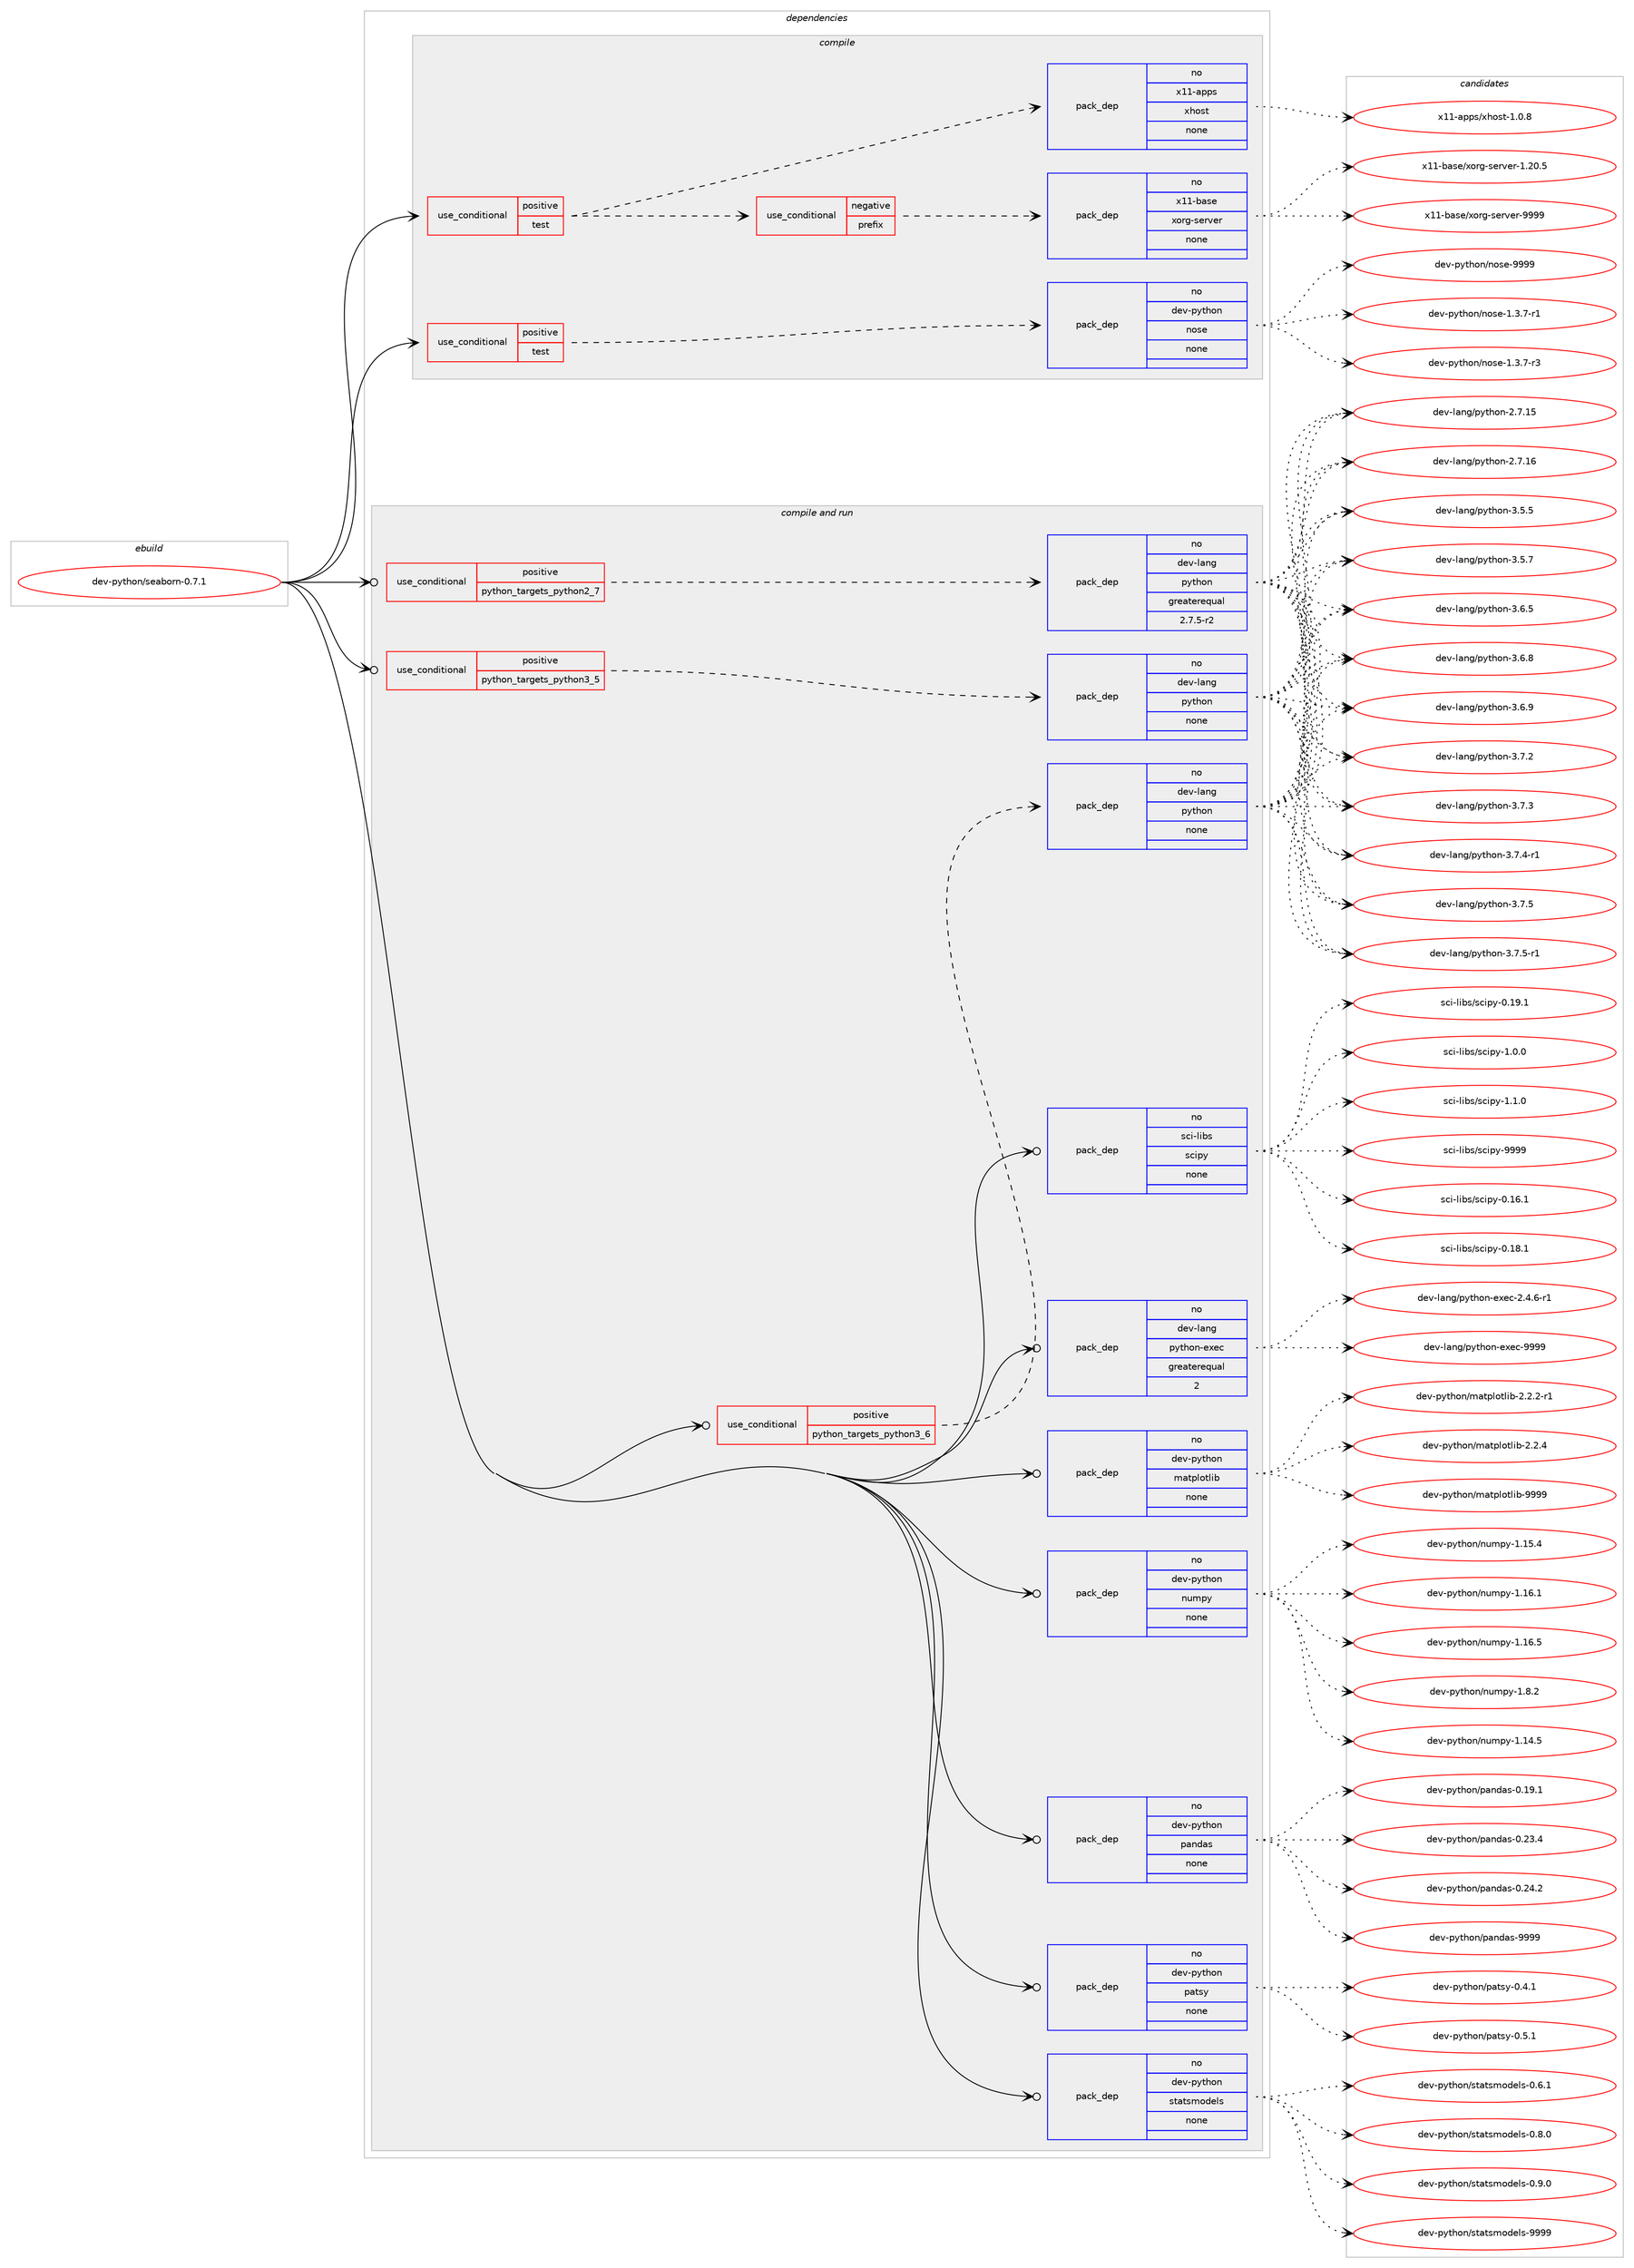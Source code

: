 digraph prolog {

# *************
# Graph options
# *************

newrank=true;
concentrate=true;
compound=true;
graph [rankdir=LR,fontname=Helvetica,fontsize=10,ranksep=1.5];#, ranksep=2.5, nodesep=0.2];
edge  [arrowhead=vee];
node  [fontname=Helvetica,fontsize=10];

# **********
# The ebuild
# **********

subgraph cluster_leftcol {
color=gray;
rank=same;
label=<<i>ebuild</i>>;
id [label="dev-python/seaborn-0.7.1", color=red, width=4, href="../dev-python/seaborn-0.7.1.svg"];
}

# ****************
# The dependencies
# ****************

subgraph cluster_midcol {
color=gray;
label=<<i>dependencies</i>>;
subgraph cluster_compile {
fillcolor="#eeeeee";
style=filled;
label=<<i>compile</i>>;
subgraph cond149078 {
dependency636479 [label=<<TABLE BORDER="0" CELLBORDER="1" CELLSPACING="0" CELLPADDING="4"><TR><TD ROWSPAN="3" CELLPADDING="10">use_conditional</TD></TR><TR><TD>positive</TD></TR><TR><TD>test</TD></TR></TABLE>>, shape=none, color=red];
subgraph cond149079 {
dependency636480 [label=<<TABLE BORDER="0" CELLBORDER="1" CELLSPACING="0" CELLPADDING="4"><TR><TD ROWSPAN="3" CELLPADDING="10">use_conditional</TD></TR><TR><TD>negative</TD></TR><TR><TD>prefix</TD></TR></TABLE>>, shape=none, color=red];
subgraph pack475520 {
dependency636481 [label=<<TABLE BORDER="0" CELLBORDER="1" CELLSPACING="0" CELLPADDING="4" WIDTH="220"><TR><TD ROWSPAN="6" CELLPADDING="30">pack_dep</TD></TR><TR><TD WIDTH="110">no</TD></TR><TR><TD>x11-base</TD></TR><TR><TD>xorg-server</TD></TR><TR><TD>none</TD></TR><TR><TD></TD></TR></TABLE>>, shape=none, color=blue];
}
dependency636480:e -> dependency636481:w [weight=20,style="dashed",arrowhead="vee"];
}
dependency636479:e -> dependency636480:w [weight=20,style="dashed",arrowhead="vee"];
subgraph pack475521 {
dependency636482 [label=<<TABLE BORDER="0" CELLBORDER="1" CELLSPACING="0" CELLPADDING="4" WIDTH="220"><TR><TD ROWSPAN="6" CELLPADDING="30">pack_dep</TD></TR><TR><TD WIDTH="110">no</TD></TR><TR><TD>x11-apps</TD></TR><TR><TD>xhost</TD></TR><TR><TD>none</TD></TR><TR><TD></TD></TR></TABLE>>, shape=none, color=blue];
}
dependency636479:e -> dependency636482:w [weight=20,style="dashed",arrowhead="vee"];
}
id:e -> dependency636479:w [weight=20,style="solid",arrowhead="vee"];
subgraph cond149080 {
dependency636483 [label=<<TABLE BORDER="0" CELLBORDER="1" CELLSPACING="0" CELLPADDING="4"><TR><TD ROWSPAN="3" CELLPADDING="10">use_conditional</TD></TR><TR><TD>positive</TD></TR><TR><TD>test</TD></TR></TABLE>>, shape=none, color=red];
subgraph pack475522 {
dependency636484 [label=<<TABLE BORDER="0" CELLBORDER="1" CELLSPACING="0" CELLPADDING="4" WIDTH="220"><TR><TD ROWSPAN="6" CELLPADDING="30">pack_dep</TD></TR><TR><TD WIDTH="110">no</TD></TR><TR><TD>dev-python</TD></TR><TR><TD>nose</TD></TR><TR><TD>none</TD></TR><TR><TD></TD></TR></TABLE>>, shape=none, color=blue];
}
dependency636483:e -> dependency636484:w [weight=20,style="dashed",arrowhead="vee"];
}
id:e -> dependency636483:w [weight=20,style="solid",arrowhead="vee"];
}
subgraph cluster_compileandrun {
fillcolor="#eeeeee";
style=filled;
label=<<i>compile and run</i>>;
subgraph cond149081 {
dependency636485 [label=<<TABLE BORDER="0" CELLBORDER="1" CELLSPACING="0" CELLPADDING="4"><TR><TD ROWSPAN="3" CELLPADDING="10">use_conditional</TD></TR><TR><TD>positive</TD></TR><TR><TD>python_targets_python2_7</TD></TR></TABLE>>, shape=none, color=red];
subgraph pack475523 {
dependency636486 [label=<<TABLE BORDER="0" CELLBORDER="1" CELLSPACING="0" CELLPADDING="4" WIDTH="220"><TR><TD ROWSPAN="6" CELLPADDING="30">pack_dep</TD></TR><TR><TD WIDTH="110">no</TD></TR><TR><TD>dev-lang</TD></TR><TR><TD>python</TD></TR><TR><TD>greaterequal</TD></TR><TR><TD>2.7.5-r2</TD></TR></TABLE>>, shape=none, color=blue];
}
dependency636485:e -> dependency636486:w [weight=20,style="dashed",arrowhead="vee"];
}
id:e -> dependency636485:w [weight=20,style="solid",arrowhead="odotvee"];
subgraph cond149082 {
dependency636487 [label=<<TABLE BORDER="0" CELLBORDER="1" CELLSPACING="0" CELLPADDING="4"><TR><TD ROWSPAN="3" CELLPADDING="10">use_conditional</TD></TR><TR><TD>positive</TD></TR><TR><TD>python_targets_python3_5</TD></TR></TABLE>>, shape=none, color=red];
subgraph pack475524 {
dependency636488 [label=<<TABLE BORDER="0" CELLBORDER="1" CELLSPACING="0" CELLPADDING="4" WIDTH="220"><TR><TD ROWSPAN="6" CELLPADDING="30">pack_dep</TD></TR><TR><TD WIDTH="110">no</TD></TR><TR><TD>dev-lang</TD></TR><TR><TD>python</TD></TR><TR><TD>none</TD></TR><TR><TD></TD></TR></TABLE>>, shape=none, color=blue];
}
dependency636487:e -> dependency636488:w [weight=20,style="dashed",arrowhead="vee"];
}
id:e -> dependency636487:w [weight=20,style="solid",arrowhead="odotvee"];
subgraph cond149083 {
dependency636489 [label=<<TABLE BORDER="0" CELLBORDER="1" CELLSPACING="0" CELLPADDING="4"><TR><TD ROWSPAN="3" CELLPADDING="10">use_conditional</TD></TR><TR><TD>positive</TD></TR><TR><TD>python_targets_python3_6</TD></TR></TABLE>>, shape=none, color=red];
subgraph pack475525 {
dependency636490 [label=<<TABLE BORDER="0" CELLBORDER="1" CELLSPACING="0" CELLPADDING="4" WIDTH="220"><TR><TD ROWSPAN="6" CELLPADDING="30">pack_dep</TD></TR><TR><TD WIDTH="110">no</TD></TR><TR><TD>dev-lang</TD></TR><TR><TD>python</TD></TR><TR><TD>none</TD></TR><TR><TD></TD></TR></TABLE>>, shape=none, color=blue];
}
dependency636489:e -> dependency636490:w [weight=20,style="dashed",arrowhead="vee"];
}
id:e -> dependency636489:w [weight=20,style="solid",arrowhead="odotvee"];
subgraph pack475526 {
dependency636491 [label=<<TABLE BORDER="0" CELLBORDER="1" CELLSPACING="0" CELLPADDING="4" WIDTH="220"><TR><TD ROWSPAN="6" CELLPADDING="30">pack_dep</TD></TR><TR><TD WIDTH="110">no</TD></TR><TR><TD>dev-lang</TD></TR><TR><TD>python-exec</TD></TR><TR><TD>greaterequal</TD></TR><TR><TD>2</TD></TR></TABLE>>, shape=none, color=blue];
}
id:e -> dependency636491:w [weight=20,style="solid",arrowhead="odotvee"];
subgraph pack475527 {
dependency636492 [label=<<TABLE BORDER="0" CELLBORDER="1" CELLSPACING="0" CELLPADDING="4" WIDTH="220"><TR><TD ROWSPAN="6" CELLPADDING="30">pack_dep</TD></TR><TR><TD WIDTH="110">no</TD></TR><TR><TD>dev-python</TD></TR><TR><TD>matplotlib</TD></TR><TR><TD>none</TD></TR><TR><TD></TD></TR></TABLE>>, shape=none, color=blue];
}
id:e -> dependency636492:w [weight=20,style="solid",arrowhead="odotvee"];
subgraph pack475528 {
dependency636493 [label=<<TABLE BORDER="0" CELLBORDER="1" CELLSPACING="0" CELLPADDING="4" WIDTH="220"><TR><TD ROWSPAN="6" CELLPADDING="30">pack_dep</TD></TR><TR><TD WIDTH="110">no</TD></TR><TR><TD>dev-python</TD></TR><TR><TD>numpy</TD></TR><TR><TD>none</TD></TR><TR><TD></TD></TR></TABLE>>, shape=none, color=blue];
}
id:e -> dependency636493:w [weight=20,style="solid",arrowhead="odotvee"];
subgraph pack475529 {
dependency636494 [label=<<TABLE BORDER="0" CELLBORDER="1" CELLSPACING="0" CELLPADDING="4" WIDTH="220"><TR><TD ROWSPAN="6" CELLPADDING="30">pack_dep</TD></TR><TR><TD WIDTH="110">no</TD></TR><TR><TD>dev-python</TD></TR><TR><TD>pandas</TD></TR><TR><TD>none</TD></TR><TR><TD></TD></TR></TABLE>>, shape=none, color=blue];
}
id:e -> dependency636494:w [weight=20,style="solid",arrowhead="odotvee"];
subgraph pack475530 {
dependency636495 [label=<<TABLE BORDER="0" CELLBORDER="1" CELLSPACING="0" CELLPADDING="4" WIDTH="220"><TR><TD ROWSPAN="6" CELLPADDING="30">pack_dep</TD></TR><TR><TD WIDTH="110">no</TD></TR><TR><TD>dev-python</TD></TR><TR><TD>patsy</TD></TR><TR><TD>none</TD></TR><TR><TD></TD></TR></TABLE>>, shape=none, color=blue];
}
id:e -> dependency636495:w [weight=20,style="solid",arrowhead="odotvee"];
subgraph pack475531 {
dependency636496 [label=<<TABLE BORDER="0" CELLBORDER="1" CELLSPACING="0" CELLPADDING="4" WIDTH="220"><TR><TD ROWSPAN="6" CELLPADDING="30">pack_dep</TD></TR><TR><TD WIDTH="110">no</TD></TR><TR><TD>dev-python</TD></TR><TR><TD>statsmodels</TD></TR><TR><TD>none</TD></TR><TR><TD></TD></TR></TABLE>>, shape=none, color=blue];
}
id:e -> dependency636496:w [weight=20,style="solid",arrowhead="odotvee"];
subgraph pack475532 {
dependency636497 [label=<<TABLE BORDER="0" CELLBORDER="1" CELLSPACING="0" CELLPADDING="4" WIDTH="220"><TR><TD ROWSPAN="6" CELLPADDING="30">pack_dep</TD></TR><TR><TD WIDTH="110">no</TD></TR><TR><TD>sci-libs</TD></TR><TR><TD>scipy</TD></TR><TR><TD>none</TD></TR><TR><TD></TD></TR></TABLE>>, shape=none, color=blue];
}
id:e -> dependency636497:w [weight=20,style="solid",arrowhead="odotvee"];
}
subgraph cluster_run {
fillcolor="#eeeeee";
style=filled;
label=<<i>run</i>>;
}
}

# **************
# The candidates
# **************

subgraph cluster_choices {
rank=same;
color=gray;
label=<<i>candidates</i>>;

subgraph choice475520 {
color=black;
nodesep=1;
choice1204949459897115101471201111141034511510111411810111445494650484653 [label="x11-base/xorg-server-1.20.5", color=red, width=4,href="../x11-base/xorg-server-1.20.5.svg"];
choice120494945989711510147120111114103451151011141181011144557575757 [label="x11-base/xorg-server-9999", color=red, width=4,href="../x11-base/xorg-server-9999.svg"];
dependency636481:e -> choice1204949459897115101471201111141034511510111411810111445494650484653:w [style=dotted,weight="100"];
dependency636481:e -> choice120494945989711510147120111114103451151011141181011144557575757:w [style=dotted,weight="100"];
}
subgraph choice475521 {
color=black;
nodesep=1;
choice1204949459711211211547120104111115116454946484656 [label="x11-apps/xhost-1.0.8", color=red, width=4,href="../x11-apps/xhost-1.0.8.svg"];
dependency636482:e -> choice1204949459711211211547120104111115116454946484656:w [style=dotted,weight="100"];
}
subgraph choice475522 {
color=black;
nodesep=1;
choice10010111845112121116104111110471101111151014549465146554511449 [label="dev-python/nose-1.3.7-r1", color=red, width=4,href="../dev-python/nose-1.3.7-r1.svg"];
choice10010111845112121116104111110471101111151014549465146554511451 [label="dev-python/nose-1.3.7-r3", color=red, width=4,href="../dev-python/nose-1.3.7-r3.svg"];
choice10010111845112121116104111110471101111151014557575757 [label="dev-python/nose-9999", color=red, width=4,href="../dev-python/nose-9999.svg"];
dependency636484:e -> choice10010111845112121116104111110471101111151014549465146554511449:w [style=dotted,weight="100"];
dependency636484:e -> choice10010111845112121116104111110471101111151014549465146554511451:w [style=dotted,weight="100"];
dependency636484:e -> choice10010111845112121116104111110471101111151014557575757:w [style=dotted,weight="100"];
}
subgraph choice475523 {
color=black;
nodesep=1;
choice10010111845108971101034711212111610411111045504655464953 [label="dev-lang/python-2.7.15", color=red, width=4,href="../dev-lang/python-2.7.15.svg"];
choice10010111845108971101034711212111610411111045504655464954 [label="dev-lang/python-2.7.16", color=red, width=4,href="../dev-lang/python-2.7.16.svg"];
choice100101118451089711010347112121116104111110455146534653 [label="dev-lang/python-3.5.5", color=red, width=4,href="../dev-lang/python-3.5.5.svg"];
choice100101118451089711010347112121116104111110455146534655 [label="dev-lang/python-3.5.7", color=red, width=4,href="../dev-lang/python-3.5.7.svg"];
choice100101118451089711010347112121116104111110455146544653 [label="dev-lang/python-3.6.5", color=red, width=4,href="../dev-lang/python-3.6.5.svg"];
choice100101118451089711010347112121116104111110455146544656 [label="dev-lang/python-3.6.8", color=red, width=4,href="../dev-lang/python-3.6.8.svg"];
choice100101118451089711010347112121116104111110455146544657 [label="dev-lang/python-3.6.9", color=red, width=4,href="../dev-lang/python-3.6.9.svg"];
choice100101118451089711010347112121116104111110455146554650 [label="dev-lang/python-3.7.2", color=red, width=4,href="../dev-lang/python-3.7.2.svg"];
choice100101118451089711010347112121116104111110455146554651 [label="dev-lang/python-3.7.3", color=red, width=4,href="../dev-lang/python-3.7.3.svg"];
choice1001011184510897110103471121211161041111104551465546524511449 [label="dev-lang/python-3.7.4-r1", color=red, width=4,href="../dev-lang/python-3.7.4-r1.svg"];
choice100101118451089711010347112121116104111110455146554653 [label="dev-lang/python-3.7.5", color=red, width=4,href="../dev-lang/python-3.7.5.svg"];
choice1001011184510897110103471121211161041111104551465546534511449 [label="dev-lang/python-3.7.5-r1", color=red, width=4,href="../dev-lang/python-3.7.5-r1.svg"];
dependency636486:e -> choice10010111845108971101034711212111610411111045504655464953:w [style=dotted,weight="100"];
dependency636486:e -> choice10010111845108971101034711212111610411111045504655464954:w [style=dotted,weight="100"];
dependency636486:e -> choice100101118451089711010347112121116104111110455146534653:w [style=dotted,weight="100"];
dependency636486:e -> choice100101118451089711010347112121116104111110455146534655:w [style=dotted,weight="100"];
dependency636486:e -> choice100101118451089711010347112121116104111110455146544653:w [style=dotted,weight="100"];
dependency636486:e -> choice100101118451089711010347112121116104111110455146544656:w [style=dotted,weight="100"];
dependency636486:e -> choice100101118451089711010347112121116104111110455146544657:w [style=dotted,weight="100"];
dependency636486:e -> choice100101118451089711010347112121116104111110455146554650:w [style=dotted,weight="100"];
dependency636486:e -> choice100101118451089711010347112121116104111110455146554651:w [style=dotted,weight="100"];
dependency636486:e -> choice1001011184510897110103471121211161041111104551465546524511449:w [style=dotted,weight="100"];
dependency636486:e -> choice100101118451089711010347112121116104111110455146554653:w [style=dotted,weight="100"];
dependency636486:e -> choice1001011184510897110103471121211161041111104551465546534511449:w [style=dotted,weight="100"];
}
subgraph choice475524 {
color=black;
nodesep=1;
choice10010111845108971101034711212111610411111045504655464953 [label="dev-lang/python-2.7.15", color=red, width=4,href="../dev-lang/python-2.7.15.svg"];
choice10010111845108971101034711212111610411111045504655464954 [label="dev-lang/python-2.7.16", color=red, width=4,href="../dev-lang/python-2.7.16.svg"];
choice100101118451089711010347112121116104111110455146534653 [label="dev-lang/python-3.5.5", color=red, width=4,href="../dev-lang/python-3.5.5.svg"];
choice100101118451089711010347112121116104111110455146534655 [label="dev-lang/python-3.5.7", color=red, width=4,href="../dev-lang/python-3.5.7.svg"];
choice100101118451089711010347112121116104111110455146544653 [label="dev-lang/python-3.6.5", color=red, width=4,href="../dev-lang/python-3.6.5.svg"];
choice100101118451089711010347112121116104111110455146544656 [label="dev-lang/python-3.6.8", color=red, width=4,href="../dev-lang/python-3.6.8.svg"];
choice100101118451089711010347112121116104111110455146544657 [label="dev-lang/python-3.6.9", color=red, width=4,href="../dev-lang/python-3.6.9.svg"];
choice100101118451089711010347112121116104111110455146554650 [label="dev-lang/python-3.7.2", color=red, width=4,href="../dev-lang/python-3.7.2.svg"];
choice100101118451089711010347112121116104111110455146554651 [label="dev-lang/python-3.7.3", color=red, width=4,href="../dev-lang/python-3.7.3.svg"];
choice1001011184510897110103471121211161041111104551465546524511449 [label="dev-lang/python-3.7.4-r1", color=red, width=4,href="../dev-lang/python-3.7.4-r1.svg"];
choice100101118451089711010347112121116104111110455146554653 [label="dev-lang/python-3.7.5", color=red, width=4,href="../dev-lang/python-3.7.5.svg"];
choice1001011184510897110103471121211161041111104551465546534511449 [label="dev-lang/python-3.7.5-r1", color=red, width=4,href="../dev-lang/python-3.7.5-r1.svg"];
dependency636488:e -> choice10010111845108971101034711212111610411111045504655464953:w [style=dotted,weight="100"];
dependency636488:e -> choice10010111845108971101034711212111610411111045504655464954:w [style=dotted,weight="100"];
dependency636488:e -> choice100101118451089711010347112121116104111110455146534653:w [style=dotted,weight="100"];
dependency636488:e -> choice100101118451089711010347112121116104111110455146534655:w [style=dotted,weight="100"];
dependency636488:e -> choice100101118451089711010347112121116104111110455146544653:w [style=dotted,weight="100"];
dependency636488:e -> choice100101118451089711010347112121116104111110455146544656:w [style=dotted,weight="100"];
dependency636488:e -> choice100101118451089711010347112121116104111110455146544657:w [style=dotted,weight="100"];
dependency636488:e -> choice100101118451089711010347112121116104111110455146554650:w [style=dotted,weight="100"];
dependency636488:e -> choice100101118451089711010347112121116104111110455146554651:w [style=dotted,weight="100"];
dependency636488:e -> choice1001011184510897110103471121211161041111104551465546524511449:w [style=dotted,weight="100"];
dependency636488:e -> choice100101118451089711010347112121116104111110455146554653:w [style=dotted,weight="100"];
dependency636488:e -> choice1001011184510897110103471121211161041111104551465546534511449:w [style=dotted,weight="100"];
}
subgraph choice475525 {
color=black;
nodesep=1;
choice10010111845108971101034711212111610411111045504655464953 [label="dev-lang/python-2.7.15", color=red, width=4,href="../dev-lang/python-2.7.15.svg"];
choice10010111845108971101034711212111610411111045504655464954 [label="dev-lang/python-2.7.16", color=red, width=4,href="../dev-lang/python-2.7.16.svg"];
choice100101118451089711010347112121116104111110455146534653 [label="dev-lang/python-3.5.5", color=red, width=4,href="../dev-lang/python-3.5.5.svg"];
choice100101118451089711010347112121116104111110455146534655 [label="dev-lang/python-3.5.7", color=red, width=4,href="../dev-lang/python-3.5.7.svg"];
choice100101118451089711010347112121116104111110455146544653 [label="dev-lang/python-3.6.5", color=red, width=4,href="../dev-lang/python-3.6.5.svg"];
choice100101118451089711010347112121116104111110455146544656 [label="dev-lang/python-3.6.8", color=red, width=4,href="../dev-lang/python-3.6.8.svg"];
choice100101118451089711010347112121116104111110455146544657 [label="dev-lang/python-3.6.9", color=red, width=4,href="../dev-lang/python-3.6.9.svg"];
choice100101118451089711010347112121116104111110455146554650 [label="dev-lang/python-3.7.2", color=red, width=4,href="../dev-lang/python-3.7.2.svg"];
choice100101118451089711010347112121116104111110455146554651 [label="dev-lang/python-3.7.3", color=red, width=4,href="../dev-lang/python-3.7.3.svg"];
choice1001011184510897110103471121211161041111104551465546524511449 [label="dev-lang/python-3.7.4-r1", color=red, width=4,href="../dev-lang/python-3.7.4-r1.svg"];
choice100101118451089711010347112121116104111110455146554653 [label="dev-lang/python-3.7.5", color=red, width=4,href="../dev-lang/python-3.7.5.svg"];
choice1001011184510897110103471121211161041111104551465546534511449 [label="dev-lang/python-3.7.5-r1", color=red, width=4,href="../dev-lang/python-3.7.5-r1.svg"];
dependency636490:e -> choice10010111845108971101034711212111610411111045504655464953:w [style=dotted,weight="100"];
dependency636490:e -> choice10010111845108971101034711212111610411111045504655464954:w [style=dotted,weight="100"];
dependency636490:e -> choice100101118451089711010347112121116104111110455146534653:w [style=dotted,weight="100"];
dependency636490:e -> choice100101118451089711010347112121116104111110455146534655:w [style=dotted,weight="100"];
dependency636490:e -> choice100101118451089711010347112121116104111110455146544653:w [style=dotted,weight="100"];
dependency636490:e -> choice100101118451089711010347112121116104111110455146544656:w [style=dotted,weight="100"];
dependency636490:e -> choice100101118451089711010347112121116104111110455146544657:w [style=dotted,weight="100"];
dependency636490:e -> choice100101118451089711010347112121116104111110455146554650:w [style=dotted,weight="100"];
dependency636490:e -> choice100101118451089711010347112121116104111110455146554651:w [style=dotted,weight="100"];
dependency636490:e -> choice1001011184510897110103471121211161041111104551465546524511449:w [style=dotted,weight="100"];
dependency636490:e -> choice100101118451089711010347112121116104111110455146554653:w [style=dotted,weight="100"];
dependency636490:e -> choice1001011184510897110103471121211161041111104551465546534511449:w [style=dotted,weight="100"];
}
subgraph choice475526 {
color=black;
nodesep=1;
choice10010111845108971101034711212111610411111045101120101994550465246544511449 [label="dev-lang/python-exec-2.4.6-r1", color=red, width=4,href="../dev-lang/python-exec-2.4.6-r1.svg"];
choice10010111845108971101034711212111610411111045101120101994557575757 [label="dev-lang/python-exec-9999", color=red, width=4,href="../dev-lang/python-exec-9999.svg"];
dependency636491:e -> choice10010111845108971101034711212111610411111045101120101994550465246544511449:w [style=dotted,weight="100"];
dependency636491:e -> choice10010111845108971101034711212111610411111045101120101994557575757:w [style=dotted,weight="100"];
}
subgraph choice475527 {
color=black;
nodesep=1;
choice100101118451121211161041111104710997116112108111116108105984550465046504511449 [label="dev-python/matplotlib-2.2.2-r1", color=red, width=4,href="../dev-python/matplotlib-2.2.2-r1.svg"];
choice10010111845112121116104111110471099711611210811111610810598455046504652 [label="dev-python/matplotlib-2.2.4", color=red, width=4,href="../dev-python/matplotlib-2.2.4.svg"];
choice100101118451121211161041111104710997116112108111116108105984557575757 [label="dev-python/matplotlib-9999", color=red, width=4,href="../dev-python/matplotlib-9999.svg"];
dependency636492:e -> choice100101118451121211161041111104710997116112108111116108105984550465046504511449:w [style=dotted,weight="100"];
dependency636492:e -> choice10010111845112121116104111110471099711611210811111610810598455046504652:w [style=dotted,weight="100"];
dependency636492:e -> choice100101118451121211161041111104710997116112108111116108105984557575757:w [style=dotted,weight="100"];
}
subgraph choice475528 {
color=black;
nodesep=1;
choice100101118451121211161041111104711011710911212145494649524653 [label="dev-python/numpy-1.14.5", color=red, width=4,href="../dev-python/numpy-1.14.5.svg"];
choice100101118451121211161041111104711011710911212145494649534652 [label="dev-python/numpy-1.15.4", color=red, width=4,href="../dev-python/numpy-1.15.4.svg"];
choice100101118451121211161041111104711011710911212145494649544649 [label="dev-python/numpy-1.16.1", color=red, width=4,href="../dev-python/numpy-1.16.1.svg"];
choice100101118451121211161041111104711011710911212145494649544653 [label="dev-python/numpy-1.16.5", color=red, width=4,href="../dev-python/numpy-1.16.5.svg"];
choice1001011184511212111610411111047110117109112121454946564650 [label="dev-python/numpy-1.8.2", color=red, width=4,href="../dev-python/numpy-1.8.2.svg"];
dependency636493:e -> choice100101118451121211161041111104711011710911212145494649524653:w [style=dotted,weight="100"];
dependency636493:e -> choice100101118451121211161041111104711011710911212145494649534652:w [style=dotted,weight="100"];
dependency636493:e -> choice100101118451121211161041111104711011710911212145494649544649:w [style=dotted,weight="100"];
dependency636493:e -> choice100101118451121211161041111104711011710911212145494649544653:w [style=dotted,weight="100"];
dependency636493:e -> choice1001011184511212111610411111047110117109112121454946564650:w [style=dotted,weight="100"];
}
subgraph choice475529 {
color=black;
nodesep=1;
choice1001011184511212111610411111047112971101009711545484649574649 [label="dev-python/pandas-0.19.1", color=red, width=4,href="../dev-python/pandas-0.19.1.svg"];
choice1001011184511212111610411111047112971101009711545484650514652 [label="dev-python/pandas-0.23.4", color=red, width=4,href="../dev-python/pandas-0.23.4.svg"];
choice1001011184511212111610411111047112971101009711545484650524650 [label="dev-python/pandas-0.24.2", color=red, width=4,href="../dev-python/pandas-0.24.2.svg"];
choice100101118451121211161041111104711297110100971154557575757 [label="dev-python/pandas-9999", color=red, width=4,href="../dev-python/pandas-9999.svg"];
dependency636494:e -> choice1001011184511212111610411111047112971101009711545484649574649:w [style=dotted,weight="100"];
dependency636494:e -> choice1001011184511212111610411111047112971101009711545484650514652:w [style=dotted,weight="100"];
dependency636494:e -> choice1001011184511212111610411111047112971101009711545484650524650:w [style=dotted,weight="100"];
dependency636494:e -> choice100101118451121211161041111104711297110100971154557575757:w [style=dotted,weight="100"];
}
subgraph choice475530 {
color=black;
nodesep=1;
choice100101118451121211161041111104711297116115121454846524649 [label="dev-python/patsy-0.4.1", color=red, width=4,href="../dev-python/patsy-0.4.1.svg"];
choice100101118451121211161041111104711297116115121454846534649 [label="dev-python/patsy-0.5.1", color=red, width=4,href="../dev-python/patsy-0.5.1.svg"];
dependency636495:e -> choice100101118451121211161041111104711297116115121454846524649:w [style=dotted,weight="100"];
dependency636495:e -> choice100101118451121211161041111104711297116115121454846534649:w [style=dotted,weight="100"];
}
subgraph choice475531 {
color=black;
nodesep=1;
choice100101118451121211161041111104711511697116115109111100101108115454846544649 [label="dev-python/statsmodels-0.6.1", color=red, width=4,href="../dev-python/statsmodels-0.6.1.svg"];
choice100101118451121211161041111104711511697116115109111100101108115454846564648 [label="dev-python/statsmodels-0.8.0", color=red, width=4,href="../dev-python/statsmodels-0.8.0.svg"];
choice100101118451121211161041111104711511697116115109111100101108115454846574648 [label="dev-python/statsmodels-0.9.0", color=red, width=4,href="../dev-python/statsmodels-0.9.0.svg"];
choice1001011184511212111610411111047115116971161151091111001011081154557575757 [label="dev-python/statsmodels-9999", color=red, width=4,href="../dev-python/statsmodels-9999.svg"];
dependency636496:e -> choice100101118451121211161041111104711511697116115109111100101108115454846544649:w [style=dotted,weight="100"];
dependency636496:e -> choice100101118451121211161041111104711511697116115109111100101108115454846564648:w [style=dotted,weight="100"];
dependency636496:e -> choice100101118451121211161041111104711511697116115109111100101108115454846574648:w [style=dotted,weight="100"];
dependency636496:e -> choice1001011184511212111610411111047115116971161151091111001011081154557575757:w [style=dotted,weight="100"];
}
subgraph choice475532 {
color=black;
nodesep=1;
choice115991054510810598115471159910511212145484649544649 [label="sci-libs/scipy-0.16.1", color=red, width=4,href="../sci-libs/scipy-0.16.1.svg"];
choice115991054510810598115471159910511212145484649564649 [label="sci-libs/scipy-0.18.1", color=red, width=4,href="../sci-libs/scipy-0.18.1.svg"];
choice115991054510810598115471159910511212145484649574649 [label="sci-libs/scipy-0.19.1", color=red, width=4,href="../sci-libs/scipy-0.19.1.svg"];
choice1159910545108105981154711599105112121454946484648 [label="sci-libs/scipy-1.0.0", color=red, width=4,href="../sci-libs/scipy-1.0.0.svg"];
choice1159910545108105981154711599105112121454946494648 [label="sci-libs/scipy-1.1.0", color=red, width=4,href="../sci-libs/scipy-1.1.0.svg"];
choice11599105451081059811547115991051121214557575757 [label="sci-libs/scipy-9999", color=red, width=4,href="../sci-libs/scipy-9999.svg"];
dependency636497:e -> choice115991054510810598115471159910511212145484649544649:w [style=dotted,weight="100"];
dependency636497:e -> choice115991054510810598115471159910511212145484649564649:w [style=dotted,weight="100"];
dependency636497:e -> choice115991054510810598115471159910511212145484649574649:w [style=dotted,weight="100"];
dependency636497:e -> choice1159910545108105981154711599105112121454946484648:w [style=dotted,weight="100"];
dependency636497:e -> choice1159910545108105981154711599105112121454946494648:w [style=dotted,weight="100"];
dependency636497:e -> choice11599105451081059811547115991051121214557575757:w [style=dotted,weight="100"];
}
}

}
